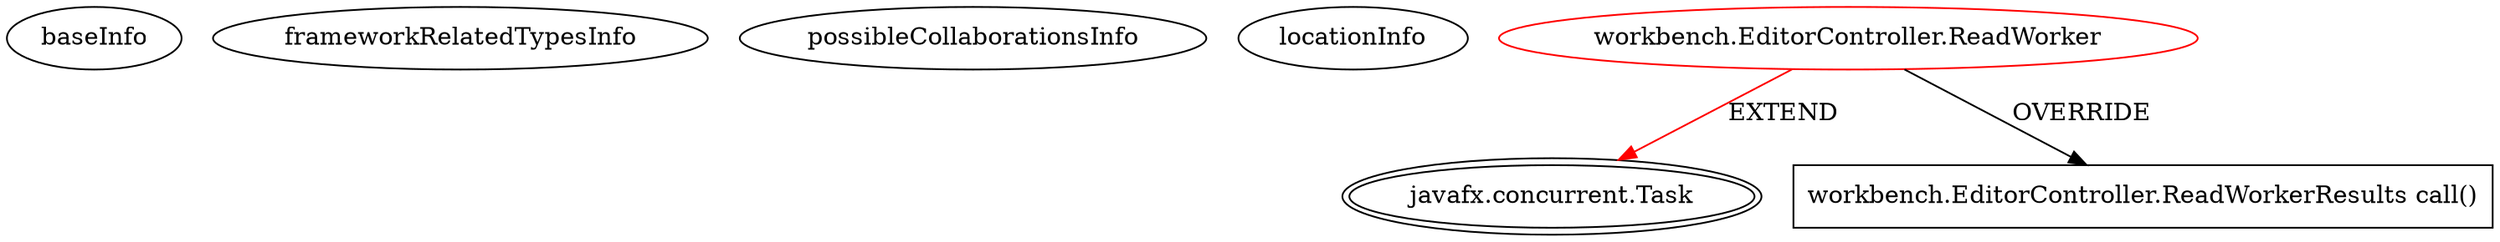 digraph {
baseInfo[graphId=2578,category="extension_graph",isAnonymous=false,possibleRelation=false]
frameworkRelatedTypesInfo[0="javafx.concurrent.Task"]
possibleCollaborationsInfo[]
locationInfo[projectName="dougdew-Workbench",filePath="/dougdew-Workbench/Workbench-master/src/workbench/EditorController.java",contextSignature="ReadWorker",graphId="2578"]
0[label="workbench.EditorController.ReadWorker",vertexType="ROOT_CLIENT_CLASS_DECLARATION",isFrameworkType=false,color=red]
1[label="javafx.concurrent.Task",vertexType="FRAMEWORK_CLASS_TYPE",isFrameworkType=true,peripheries=2]
2[label="workbench.EditorController.ReadWorkerResults call()",vertexType="OVERRIDING_METHOD_DECLARATION",isFrameworkType=false,shape=box]
0->1[label="EXTEND",color=red]
0->2[label="OVERRIDE"]
}
